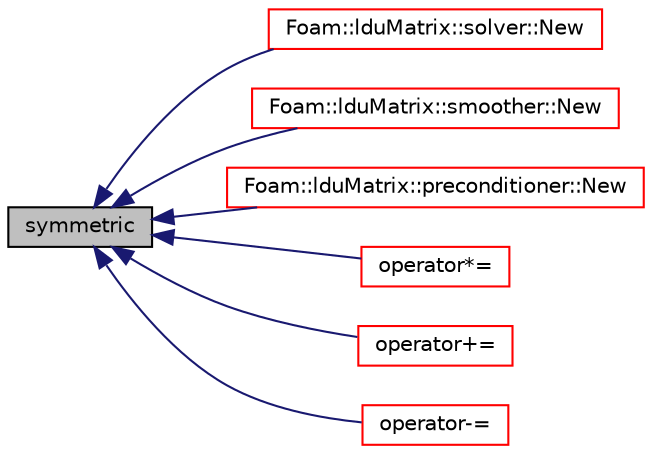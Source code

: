 digraph "symmetric"
{
  bgcolor="transparent";
  edge [fontname="Helvetica",fontsize="10",labelfontname="Helvetica",labelfontsize="10"];
  node [fontname="Helvetica",fontsize="10",shape=record];
  rankdir="LR";
  Node1 [label="symmetric",height=0.2,width=0.4,color="black", fillcolor="grey75", style="filled", fontcolor="black"];
  Node1 -> Node2 [dir="back",color="midnightblue",fontsize="10",style="solid",fontname="Helvetica"];
  Node2 [label="Foam::lduMatrix::solver::New",height=0.2,width=0.4,color="red",URL="$a02447.html#a7f0ad2a1628ce2f6fa3fbcbbcff552d8",tooltip="Return a new solver. "];
  Node1 -> Node3 [dir="back",color="midnightblue",fontsize="10",style="solid",fontname="Helvetica"];
  Node3 [label="Foam::lduMatrix::smoother::New",height=0.2,width=0.4,color="red",URL="$a02421.html#a8d5691dd7f25aa4a7f95ac1e786df099",tooltip="Return a new smoother. "];
  Node1 -> Node4 [dir="back",color="midnightblue",fontsize="10",style="solid",fontname="Helvetica"];
  Node4 [label="Foam::lduMatrix::preconditioner::New",height=0.2,width=0.4,color="red",URL="$a01990.html#a10c523f8a576f467c2ebf477d43107b7",tooltip="Return a new preconditioner. "];
  Node1 -> Node5 [dir="back",color="midnightblue",fontsize="10",style="solid",fontname="Helvetica"];
  Node5 [label="operator*=",height=0.2,width=0.4,color="red",URL="$a01306.html#a8b7e3e95bdfe12c335fe5d27d6d4fa9f"];
  Node1 -> Node6 [dir="back",color="midnightblue",fontsize="10",style="solid",fontname="Helvetica"];
  Node6 [label="operator+=",height=0.2,width=0.4,color="red",URL="$a01306.html#aba4577bbc1ccadb63a82720d75378b4a"];
  Node1 -> Node7 [dir="back",color="midnightblue",fontsize="10",style="solid",fontname="Helvetica"];
  Node7 [label="operator-=",height=0.2,width=0.4,color="red",URL="$a01306.html#ad74d793450215c8520bbee8e3084139d"];
}
